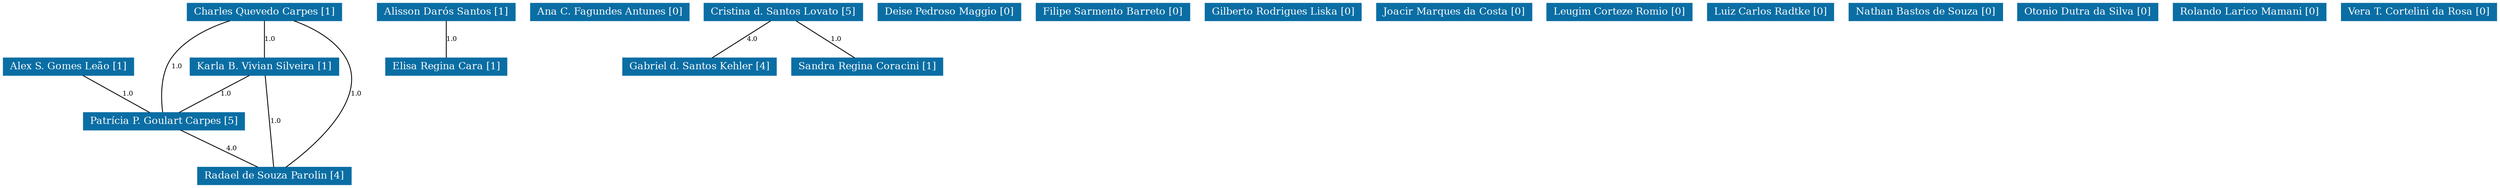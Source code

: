 strict graph grafo2 {
	graph [bb="0,0,2507,219",
		id=grafo2,
		overlap=False
	];
	node [fontsize=12,
		label="\N",
		shape=rectangle,
		style=filled
	];
	0	 [URL="membro-4578163028362070.html",
		color="#0A6EA4",
		fontcolor="#FFFFFF",
		height=0.29167,
		label="Alex S. Gomes Leão [1]",
		pos="66.5,142.5",
		width=1.8472];
	16	 [URL="membro-7646090474831649.html",
		color="#0A6EA4",
		fontcolor="#FFFFFF",
		height=0.29167,
		label="Patrícia P. Goulart Carpes [5]",
		pos="169.5,76.5",
		width=2.1667];
	0 -- 16	 [fontsize=8,
		label=1.0,
		lp="129.5,109.5",
		pos="83.049,131.9 102.27,119.58 133.79,99.383 152.99,87.078"];
	17	 [URL="membro-3321947327740091.html",
		color="#0A6EA4",
		fontcolor="#FFFFFF",
		height=0.29167,
		label="Radael de Souza Parolin [4]",
		pos="283.5,10.5",
		width=2.0694];
	16 -- 17	 [fontsize=8,
		label=4.0,
		lp="238.5,43.5",
		pos="187.82,65.896 209.09,53.58 243.98,33.383 265.23,21.078"];
	1	 [URL="membro-6578656064045662.html",
		color="#0A6EA4",
		fontcolor="#FFFFFF",
		height=0.29167,
		label="Alisson Darós Santos [1]",
		pos="461.5,208.5",
		width=1.875];
	6	 [URL="membro-4030189248596755.html",
		color="#0A6EA4",
		fontcolor="#FFFFFF",
		height=0.29167,
		label="Elisa Regina Cara [1]",
		pos="461.5,142.5",
		width=1.6528];
	1 -- 6	 [fontsize=8,
		label=1.0,
		lp="466.5,175.5",
		pos="461.5,197.9 461.5,185.65 461.5,165.62 461.5,153.3"];
	2	 [URL="membro-7082296865041644.html",
		color="#0A6EA4",
		fontcolor="#FFFFFF",
		height=0.29167,
		label="Ana C. Fagundes Antunes [0]",
		pos="626.5,208.5",
		width=2.2083];
	3	 [URL="membro-6354365216617498.html",
		color="#0A6EA4",
		fontcolor="#FFFFFF",
		height=0.29167,
		label="Charles Quevedo Carpes [1]",
		pos="271.5,208.5",
		width=2.1111];
	3 -- 16	 [fontsize=8,
		label=1.0,
		lp="183.5,142.5",
		pos="239.43,197.87 218.53,189.2 192.61,174.78 178.5,153 165.34,132.69 166.29,102.86 167.98,87.12"];
	3 -- 17	 [fontsize=8,
		label=1.0,
		lp="365.5,109.5",
		pos="300.14,197.83 319.31,189 343.06,174.4 354.5,153 380.42,104.49 323.14,45.289 296.35,21.332"];
	11	 [URL="membro-7199536513974481.html",
		color="#0A6EA4",
		fontcolor="#FFFFFF",
		height=0.29167,
		label="Karla B. Vivian Silveira [1]",
		pos="271.5,142.5",
		width=2.0556];
	3 -- 11	 [fontsize=8,
		label=1.0,
		lp="276.5,175.5",
		pos="271.5,197.9 271.5,185.65 271.5,165.62 271.5,153.3"];
	11 -- 16	 [fontsize=8,
		label=1.0,
		lp="232.5,109.5",
		pos="255.11,131.9 236.08,119.58 204.86,99.383 185.85,87.078"];
	11 -- 17	 [fontsize=8,
		label=1.0,
		lp="283.5,76.5",
		pos="272.48,131.7 274.74,106.82 280.3,45.743 282.54,21.082"];
	4	 [URL="membro-7562187381716677.html",
		color="#0A6EA4",
		fontcolor="#FFFFFF",
		height=0.29167,
		label="Cristina d. Santos Lovato [5]",
		pos="800.5,208.5",
		width=2.125];
	8	 [URL="membro-3370111653429241.html",
		color="#0A6EA4",
		fontcolor="#FFFFFF",
		height=0.29167,
		label="Gabriel d. Santos Kehler [4]",
		pos="717.5,142.5",
		width=2.0833];
	4 -- 8	 [fontsize=8,
		label=4.0,
		lp="769.5,175.5",
		pos="787.16,197.9 771.68,185.58 746.28,165.38 730.8,153.08"];
	19	 [URL="membro-3081658219182183.html",
		color="#0A6EA4",
		fontcolor="#FFFFFF",
		height=0.29167,
		label="Sandra Regina Coracini [1]",
		pos="883.5,142.5",
		width=2.0278];
	4 -- 19	 [fontsize=8,
		label=1.0,
		lp="852.5,175.5",
		pos="813.84,197.9 829.32,185.58 854.72,165.38 870.2,153.08"];
	5	 [URL="membro-9930020408308947.html",
		color="#0A6EA4",
		fontcolor="#FFFFFF",
		height=0.29167,
		label="Deise Pedroso Maggio [0]",
		pos="965.5,208.5",
		width=1.9583];
	7	 [URL="membro-2191885072457717.html",
		color="#0A6EA4",
		fontcolor="#FFFFFF",
		height=0.29167,
		label="Filipe Sarmento Barreto [0]",
		pos="1127.5,208.5",
		width=2.0278];
	9	 [URL="membro-2217949943647601.html",
		color="#0A6EA4",
		fontcolor="#FFFFFF",
		height=0.29167,
		label="Gilberto Rodrigues Liska [0]",
		pos="1295.5,208.5",
		width=2.125];
	10	 [URL="membro-4415592608164551.html",
		color="#0A6EA4",
		fontcolor="#FFFFFF",
		height=0.29167,
		label="Joacir Marques da Costa [0]",
		pos="1464.5,208.5",
		width=2.0694];
	12	 [URL="membro-8948008714853940.html",
		color="#0A6EA4",
		fontcolor="#FFFFFF",
		height=0.29167,
		label="Leugim Corteze Romio [0]",
		pos="1629.5,208.5",
		width=2.0139];
	13	 [URL="membro-9456163495439873.html",
		color="#0A6EA4",
		fontcolor="#FFFFFF",
		height=0.29167,
		label="Luiz Carlos Radtke [0]",
		pos="1782.5,208.5",
		width=1.7361];
	14	 [URL="membro-4592348231762682.html",
		color="#0A6EA4",
		fontcolor="#FFFFFF",
		height=0.29167,
		label="Nathan Bastos de Souza [0]",
		pos="1937.5,208.5",
		width=2.0694];
	15	 [URL="membro-1428550806690596.html",
		color="#0A6EA4",
		fontcolor="#FFFFFF",
		height=0.29167,
		label="Otonio Dutra da Silva [0]",
		pos="2098.5,208.5",
		width=1.9028];
	18	 [URL="membro-4720168156638203.html",
		color="#0A6EA4",
		fontcolor="#FFFFFF",
		height=0.29167,
		label="Rolando Larico Mamani [0]",
		pos="2259.5,208.5",
		width=2.0694];
	20	 [URL="membro-9809845979418380.html",
		color="#0A6EA4",
		fontcolor="#FFFFFF",
		height=0.29167,
		label="Vera T. Cortelini da Rosa [0]",
		pos="2429.5,208.5",
		width=2.1528];
}
